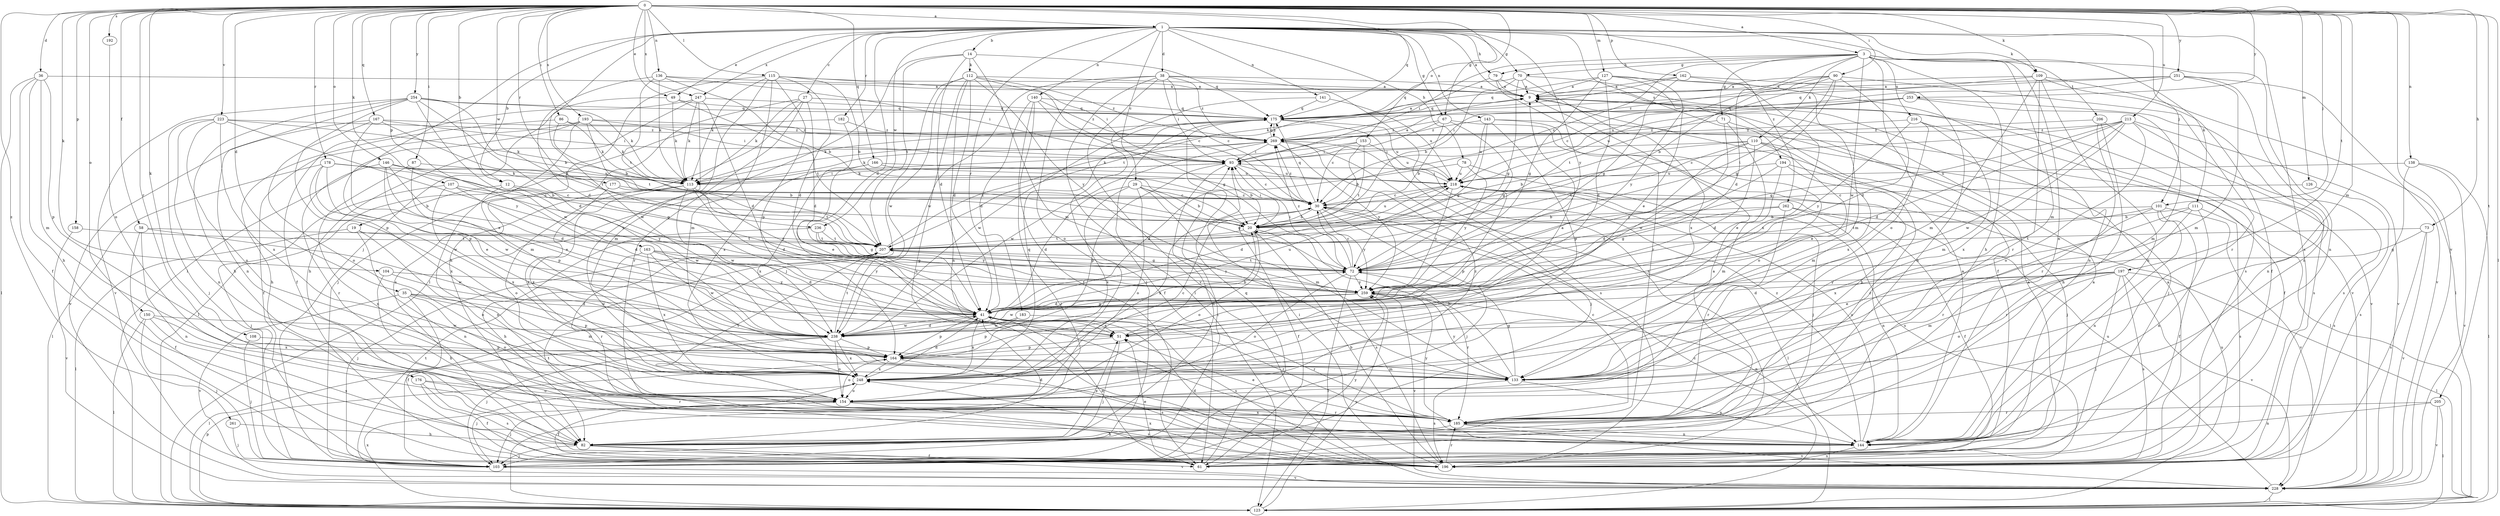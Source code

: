 strict digraph  {
0;
1;
3;
9;
12;
14;
19;
20;
27;
29;
30;
35;
36;
38;
41;
49;
51;
58;
61;
67;
70;
71;
72;
73;
78;
79;
82;
86;
87;
90;
93;
101;
103;
104;
107;
108;
109;
110;
111;
112;
113;
115;
123;
126;
127;
133;
136;
138;
140;
141;
143;
144;
146;
150;
153;
154;
158;
162;
163;
164;
166;
167;
175;
176;
177;
178;
182;
183;
185;
192;
193;
194;
196;
197;
205;
206;
207;
213;
216;
218;
223;
228;
236;
238;
247;
248;
251;
253;
254;
259;
261;
262;
269;
0 -> 1  [label=a];
0 -> 3  [label=a];
0 -> 12  [label=b];
0 -> 35  [label=d];
0 -> 36  [label=d];
0 -> 49  [label=e];
0 -> 58  [label=f];
0 -> 67  [label=g];
0 -> 73  [label=h];
0 -> 86  [label=i];
0 -> 87  [label=i];
0 -> 90  [label=i];
0 -> 101  [label=j];
0 -> 104  [label=k];
0 -> 107  [label=k];
0 -> 108  [label=k];
0 -> 109  [label=k];
0 -> 115  [label=l];
0 -> 123  [label=l];
0 -> 126  [label=m];
0 -> 127  [label=m];
0 -> 133  [label=m];
0 -> 136  [label=n];
0 -> 138  [label=n];
0 -> 146  [label=o];
0 -> 150  [label=o];
0 -> 153  [label=o];
0 -> 158  [label=p];
0 -> 162  [label=p];
0 -> 163  [label=p];
0 -> 166  [label=q];
0 -> 167  [label=q];
0 -> 175  [label=q];
0 -> 176  [label=r];
0 -> 177  [label=r];
0 -> 178  [label=r];
0 -> 192  [label=s];
0 -> 193  [label=s];
0 -> 197  [label=t];
0 -> 205  [label=t];
0 -> 213  [label=u];
0 -> 223  [label=v];
0 -> 228  [label=v];
0 -> 236  [label=w];
0 -> 247  [label=x];
0 -> 251  [label=y];
0 -> 253  [label=y];
0 -> 254  [label=y];
0 -> 261  [label=z];
1 -> 9  [label=a];
1 -> 12  [label=b];
1 -> 14  [label=b];
1 -> 27  [label=c];
1 -> 29  [label=c];
1 -> 38  [label=d];
1 -> 41  [label=d];
1 -> 49  [label=e];
1 -> 67  [label=g];
1 -> 70  [label=g];
1 -> 78  [label=h];
1 -> 79  [label=h];
1 -> 101  [label=j];
1 -> 103  [label=j];
1 -> 109  [label=k];
1 -> 123  [label=l];
1 -> 140  [label=n];
1 -> 141  [label=n];
1 -> 143  [label=n];
1 -> 144  [label=n];
1 -> 182  [label=r];
1 -> 183  [label=r];
1 -> 194  [label=s];
1 -> 196  [label=s];
1 -> 236  [label=w];
1 -> 247  [label=x];
1 -> 259  [label=y];
1 -> 262  [label=z];
3 -> 30  [label=c];
3 -> 41  [label=d];
3 -> 70  [label=g];
3 -> 71  [label=g];
3 -> 79  [label=h];
3 -> 82  [label=h];
3 -> 93  [label=i];
3 -> 110  [label=k];
3 -> 111  [label=k];
3 -> 133  [label=m];
3 -> 144  [label=n];
3 -> 154  [label=o];
3 -> 206  [label=t];
3 -> 216  [label=u];
3 -> 238  [label=w];
9 -> 175  [label=q];
9 -> 228  [label=v];
12 -> 19  [label=b];
12 -> 30  [label=c];
12 -> 144  [label=n];
12 -> 238  [label=w];
14 -> 41  [label=d];
14 -> 112  [label=k];
14 -> 123  [label=l];
14 -> 133  [label=m];
14 -> 175  [label=q];
14 -> 207  [label=t];
19 -> 123  [label=l];
19 -> 144  [label=n];
19 -> 154  [label=o];
19 -> 207  [label=t];
20 -> 93  [label=i];
20 -> 154  [label=o];
20 -> 196  [label=s];
20 -> 207  [label=t];
20 -> 218  [label=u];
27 -> 41  [label=d];
27 -> 103  [label=j];
27 -> 113  [label=k];
27 -> 175  [label=q];
27 -> 185  [label=r];
27 -> 196  [label=s];
29 -> 20  [label=b];
29 -> 30  [label=c];
29 -> 41  [label=d];
29 -> 72  [label=g];
29 -> 133  [label=m];
29 -> 154  [label=o];
29 -> 248  [label=x];
30 -> 20  [label=b];
30 -> 61  [label=f];
30 -> 103  [label=j];
30 -> 123  [label=l];
30 -> 175  [label=q];
30 -> 248  [label=x];
30 -> 259  [label=y];
30 -> 269  [label=z];
35 -> 41  [label=d];
35 -> 61  [label=f];
35 -> 133  [label=m];
35 -> 154  [label=o];
35 -> 164  [label=p];
35 -> 228  [label=v];
36 -> 9  [label=a];
36 -> 61  [label=f];
36 -> 82  [label=h];
36 -> 123  [label=l];
36 -> 133  [label=m];
36 -> 164  [label=p];
38 -> 9  [label=a];
38 -> 30  [label=c];
38 -> 93  [label=i];
38 -> 123  [label=l];
38 -> 154  [label=o];
38 -> 196  [label=s];
38 -> 228  [label=v];
38 -> 238  [label=w];
38 -> 269  [label=z];
41 -> 51  [label=e];
41 -> 164  [label=p];
41 -> 185  [label=r];
41 -> 196  [label=s];
41 -> 218  [label=u];
41 -> 238  [label=w];
41 -> 248  [label=x];
49 -> 113  [label=k];
49 -> 175  [label=q];
49 -> 207  [label=t];
49 -> 238  [label=w];
51 -> 20  [label=b];
51 -> 103  [label=j];
51 -> 164  [label=p];
58 -> 61  [label=f];
58 -> 144  [label=n];
58 -> 207  [label=t];
58 -> 238  [label=w];
61 -> 9  [label=a];
61 -> 41  [label=d];
61 -> 51  [label=e];
61 -> 175  [label=q];
61 -> 259  [label=y];
67 -> 20  [label=b];
67 -> 30  [label=c];
67 -> 72  [label=g];
67 -> 154  [label=o];
67 -> 269  [label=z];
70 -> 9  [label=a];
70 -> 20  [label=b];
70 -> 72  [label=g];
70 -> 175  [label=q];
70 -> 196  [label=s];
70 -> 248  [label=x];
71 -> 51  [label=e];
71 -> 103  [label=j];
71 -> 238  [label=w];
71 -> 269  [label=z];
72 -> 30  [label=c];
72 -> 93  [label=i];
72 -> 123  [label=l];
72 -> 154  [label=o];
72 -> 185  [label=r];
72 -> 207  [label=t];
72 -> 259  [label=y];
72 -> 269  [label=z];
73 -> 72  [label=g];
73 -> 196  [label=s];
73 -> 207  [label=t];
73 -> 228  [label=v];
78 -> 41  [label=d];
78 -> 103  [label=j];
78 -> 218  [label=u];
78 -> 259  [label=y];
79 -> 9  [label=a];
79 -> 61  [label=f];
79 -> 185  [label=r];
79 -> 207  [label=t];
82 -> 9  [label=a];
82 -> 41  [label=d];
82 -> 51  [label=e];
82 -> 61  [label=f];
82 -> 103  [label=j];
82 -> 228  [label=v];
86 -> 20  [label=b];
86 -> 82  [label=h];
86 -> 113  [label=k];
86 -> 269  [label=z];
87 -> 113  [label=k];
87 -> 144  [label=n];
87 -> 164  [label=p];
90 -> 9  [label=a];
90 -> 20  [label=b];
90 -> 30  [label=c];
90 -> 41  [label=d];
90 -> 72  [label=g];
90 -> 185  [label=r];
90 -> 207  [label=t];
90 -> 269  [label=z];
93 -> 9  [label=a];
93 -> 30  [label=c];
93 -> 82  [label=h];
93 -> 113  [label=k];
93 -> 164  [label=p];
93 -> 218  [label=u];
101 -> 20  [label=b];
101 -> 61  [label=f];
101 -> 144  [label=n];
101 -> 185  [label=r];
101 -> 207  [label=t];
101 -> 228  [label=v];
103 -> 9  [label=a];
103 -> 93  [label=i];
103 -> 207  [label=t];
103 -> 228  [label=v];
104 -> 82  [label=h];
104 -> 238  [label=w];
104 -> 259  [label=y];
107 -> 30  [label=c];
107 -> 41  [label=d];
107 -> 103  [label=j];
107 -> 248  [label=x];
107 -> 259  [label=y];
108 -> 103  [label=j];
108 -> 164  [label=p];
109 -> 9  [label=a];
109 -> 61  [label=f];
109 -> 123  [label=l];
109 -> 133  [label=m];
109 -> 144  [label=n];
109 -> 185  [label=r];
109 -> 207  [label=t];
110 -> 20  [label=b];
110 -> 41  [label=d];
110 -> 51  [label=e];
110 -> 93  [label=i];
110 -> 123  [label=l];
110 -> 133  [label=m];
110 -> 207  [label=t];
110 -> 259  [label=y];
111 -> 20  [label=b];
111 -> 144  [label=n];
111 -> 185  [label=r];
111 -> 196  [label=s];
111 -> 248  [label=x];
112 -> 9  [label=a];
112 -> 30  [label=c];
112 -> 41  [label=d];
112 -> 103  [label=j];
112 -> 144  [label=n];
112 -> 196  [label=s];
112 -> 238  [label=w];
112 -> 259  [label=y];
112 -> 269  [label=z];
113 -> 41  [label=d];
113 -> 93  [label=i];
113 -> 154  [label=o];
113 -> 238  [label=w];
113 -> 248  [label=x];
113 -> 259  [label=y];
115 -> 9  [label=a];
115 -> 20  [label=b];
115 -> 41  [label=d];
115 -> 82  [label=h];
115 -> 93  [label=i];
115 -> 113  [label=k];
115 -> 133  [label=m];
115 -> 164  [label=p];
115 -> 248  [label=x];
123 -> 30  [label=c];
123 -> 164  [label=p];
123 -> 218  [label=u];
123 -> 248  [label=x];
123 -> 259  [label=y];
126 -> 30  [label=c];
126 -> 196  [label=s];
127 -> 9  [label=a];
127 -> 41  [label=d];
127 -> 51  [label=e];
127 -> 72  [label=g];
127 -> 144  [label=n];
127 -> 175  [label=q];
127 -> 248  [label=x];
127 -> 259  [label=y];
133 -> 20  [label=b];
133 -> 72  [label=g];
133 -> 144  [label=n];
133 -> 196  [label=s];
133 -> 259  [label=y];
136 -> 9  [label=a];
136 -> 20  [label=b];
136 -> 41  [label=d];
136 -> 93  [label=i];
136 -> 113  [label=k];
136 -> 207  [label=t];
138 -> 123  [label=l];
138 -> 196  [label=s];
138 -> 218  [label=u];
138 -> 228  [label=v];
140 -> 41  [label=d];
140 -> 61  [label=f];
140 -> 72  [label=g];
140 -> 123  [label=l];
140 -> 175  [label=q];
140 -> 269  [label=z];
141 -> 103  [label=j];
141 -> 175  [label=q];
141 -> 218  [label=u];
143 -> 72  [label=g];
143 -> 82  [label=h];
143 -> 164  [label=p];
143 -> 218  [label=u];
143 -> 228  [label=v];
143 -> 269  [label=z];
144 -> 9  [label=a];
144 -> 196  [label=s];
144 -> 218  [label=u];
144 -> 248  [label=x];
144 -> 269  [label=z];
146 -> 20  [label=b];
146 -> 41  [label=d];
146 -> 51  [label=e];
146 -> 72  [label=g];
146 -> 113  [label=k];
146 -> 185  [label=r];
146 -> 238  [label=w];
150 -> 103  [label=j];
150 -> 123  [label=l];
150 -> 196  [label=s];
150 -> 238  [label=w];
150 -> 248  [label=x];
153 -> 20  [label=b];
153 -> 93  [label=i];
153 -> 113  [label=k];
153 -> 207  [label=t];
153 -> 218  [label=u];
154 -> 61  [label=f];
154 -> 103  [label=j];
154 -> 185  [label=r];
154 -> 196  [label=s];
154 -> 207  [label=t];
154 -> 269  [label=z];
158 -> 207  [label=t];
158 -> 228  [label=v];
162 -> 9  [label=a];
162 -> 72  [label=g];
162 -> 82  [label=h];
162 -> 113  [label=k];
162 -> 133  [label=m];
163 -> 41  [label=d];
163 -> 72  [label=g];
163 -> 185  [label=r];
163 -> 238  [label=w];
163 -> 248  [label=x];
163 -> 259  [label=y];
164 -> 9  [label=a];
164 -> 133  [label=m];
164 -> 154  [label=o];
164 -> 196  [label=s];
164 -> 248  [label=x];
166 -> 20  [label=b];
166 -> 51  [label=e];
166 -> 218  [label=u];
166 -> 248  [label=x];
167 -> 51  [label=e];
167 -> 93  [label=i];
167 -> 154  [label=o];
167 -> 207  [label=t];
167 -> 228  [label=v];
167 -> 269  [label=z];
175 -> 9  [label=a];
175 -> 61  [label=f];
175 -> 113  [label=k];
175 -> 196  [label=s];
175 -> 218  [label=u];
175 -> 238  [label=w];
175 -> 269  [label=z];
176 -> 61  [label=f];
176 -> 154  [label=o];
176 -> 185  [label=r];
176 -> 196  [label=s];
177 -> 30  [label=c];
177 -> 207  [label=t];
177 -> 248  [label=x];
178 -> 20  [label=b];
178 -> 51  [label=e];
178 -> 123  [label=l];
178 -> 218  [label=u];
178 -> 238  [label=w];
178 -> 248  [label=x];
182 -> 123  [label=l];
182 -> 248  [label=x];
182 -> 269  [label=z];
183 -> 164  [label=p];
183 -> 185  [label=r];
183 -> 238  [label=w];
185 -> 30  [label=c];
185 -> 51  [label=e];
185 -> 82  [label=h];
185 -> 144  [label=n];
185 -> 228  [label=v];
185 -> 259  [label=y];
192 -> 154  [label=o];
193 -> 61  [label=f];
193 -> 93  [label=i];
193 -> 113  [label=k];
193 -> 133  [label=m];
193 -> 164  [label=p];
193 -> 207  [label=t];
193 -> 269  [label=z];
194 -> 41  [label=d];
194 -> 103  [label=j];
194 -> 133  [label=m];
194 -> 185  [label=r];
194 -> 218  [label=u];
196 -> 9  [label=a];
196 -> 20  [label=b];
196 -> 41  [label=d];
196 -> 93  [label=i];
196 -> 185  [label=r];
196 -> 207  [label=t];
196 -> 248  [label=x];
197 -> 41  [label=d];
197 -> 51  [label=e];
197 -> 103  [label=j];
197 -> 123  [label=l];
197 -> 133  [label=m];
197 -> 154  [label=o];
197 -> 196  [label=s];
197 -> 228  [label=v];
197 -> 259  [label=y];
205 -> 123  [label=l];
205 -> 144  [label=n];
205 -> 185  [label=r];
205 -> 228  [label=v];
206 -> 82  [label=h];
206 -> 185  [label=r];
206 -> 196  [label=s];
206 -> 269  [label=z];
207 -> 72  [label=g];
207 -> 103  [label=j];
207 -> 259  [label=y];
207 -> 269  [label=z];
213 -> 30  [label=c];
213 -> 41  [label=d];
213 -> 72  [label=g];
213 -> 154  [label=o];
213 -> 196  [label=s];
213 -> 228  [label=v];
213 -> 238  [label=w];
213 -> 248  [label=x];
213 -> 269  [label=z];
216 -> 61  [label=f];
216 -> 133  [label=m];
216 -> 248  [label=x];
216 -> 259  [label=y];
216 -> 269  [label=z];
218 -> 30  [label=c];
218 -> 41  [label=d];
218 -> 93  [label=i];
218 -> 164  [label=p];
218 -> 196  [label=s];
218 -> 259  [label=y];
223 -> 103  [label=j];
223 -> 113  [label=k];
223 -> 144  [label=n];
223 -> 154  [label=o];
223 -> 248  [label=x];
223 -> 259  [label=y];
223 -> 269  [label=z];
228 -> 123  [label=l];
228 -> 218  [label=u];
236 -> 72  [label=g];
236 -> 82  [label=h];
236 -> 207  [label=t];
236 -> 259  [label=y];
238 -> 41  [label=d];
238 -> 72  [label=g];
238 -> 103  [label=j];
238 -> 123  [label=l];
238 -> 154  [label=o];
238 -> 164  [label=p];
238 -> 207  [label=t];
238 -> 248  [label=x];
247 -> 41  [label=d];
247 -> 61  [label=f];
247 -> 82  [label=h];
247 -> 113  [label=k];
247 -> 133  [label=m];
247 -> 175  [label=q];
248 -> 30  [label=c];
248 -> 41  [label=d];
248 -> 103  [label=j];
248 -> 154  [label=o];
248 -> 175  [label=q];
251 -> 9  [label=a];
251 -> 133  [label=m];
251 -> 144  [label=n];
251 -> 175  [label=q];
251 -> 218  [label=u];
251 -> 228  [label=v];
253 -> 93  [label=i];
253 -> 133  [label=m];
253 -> 144  [label=n];
253 -> 175  [label=q];
253 -> 218  [label=u];
254 -> 20  [label=b];
254 -> 41  [label=d];
254 -> 82  [label=h];
254 -> 113  [label=k];
254 -> 144  [label=n];
254 -> 164  [label=p];
254 -> 175  [label=q];
254 -> 228  [label=v];
254 -> 238  [label=w];
259 -> 41  [label=d];
259 -> 144  [label=n];
259 -> 228  [label=v];
259 -> 238  [label=w];
261 -> 82  [label=h];
261 -> 103  [label=j];
262 -> 20  [label=b];
262 -> 61  [label=f];
262 -> 72  [label=g];
262 -> 144  [label=n];
262 -> 185  [label=r];
269 -> 93  [label=i];
269 -> 103  [label=j];
269 -> 113  [label=k];
269 -> 175  [label=q];
269 -> 238  [label=w];
269 -> 259  [label=y];
}
